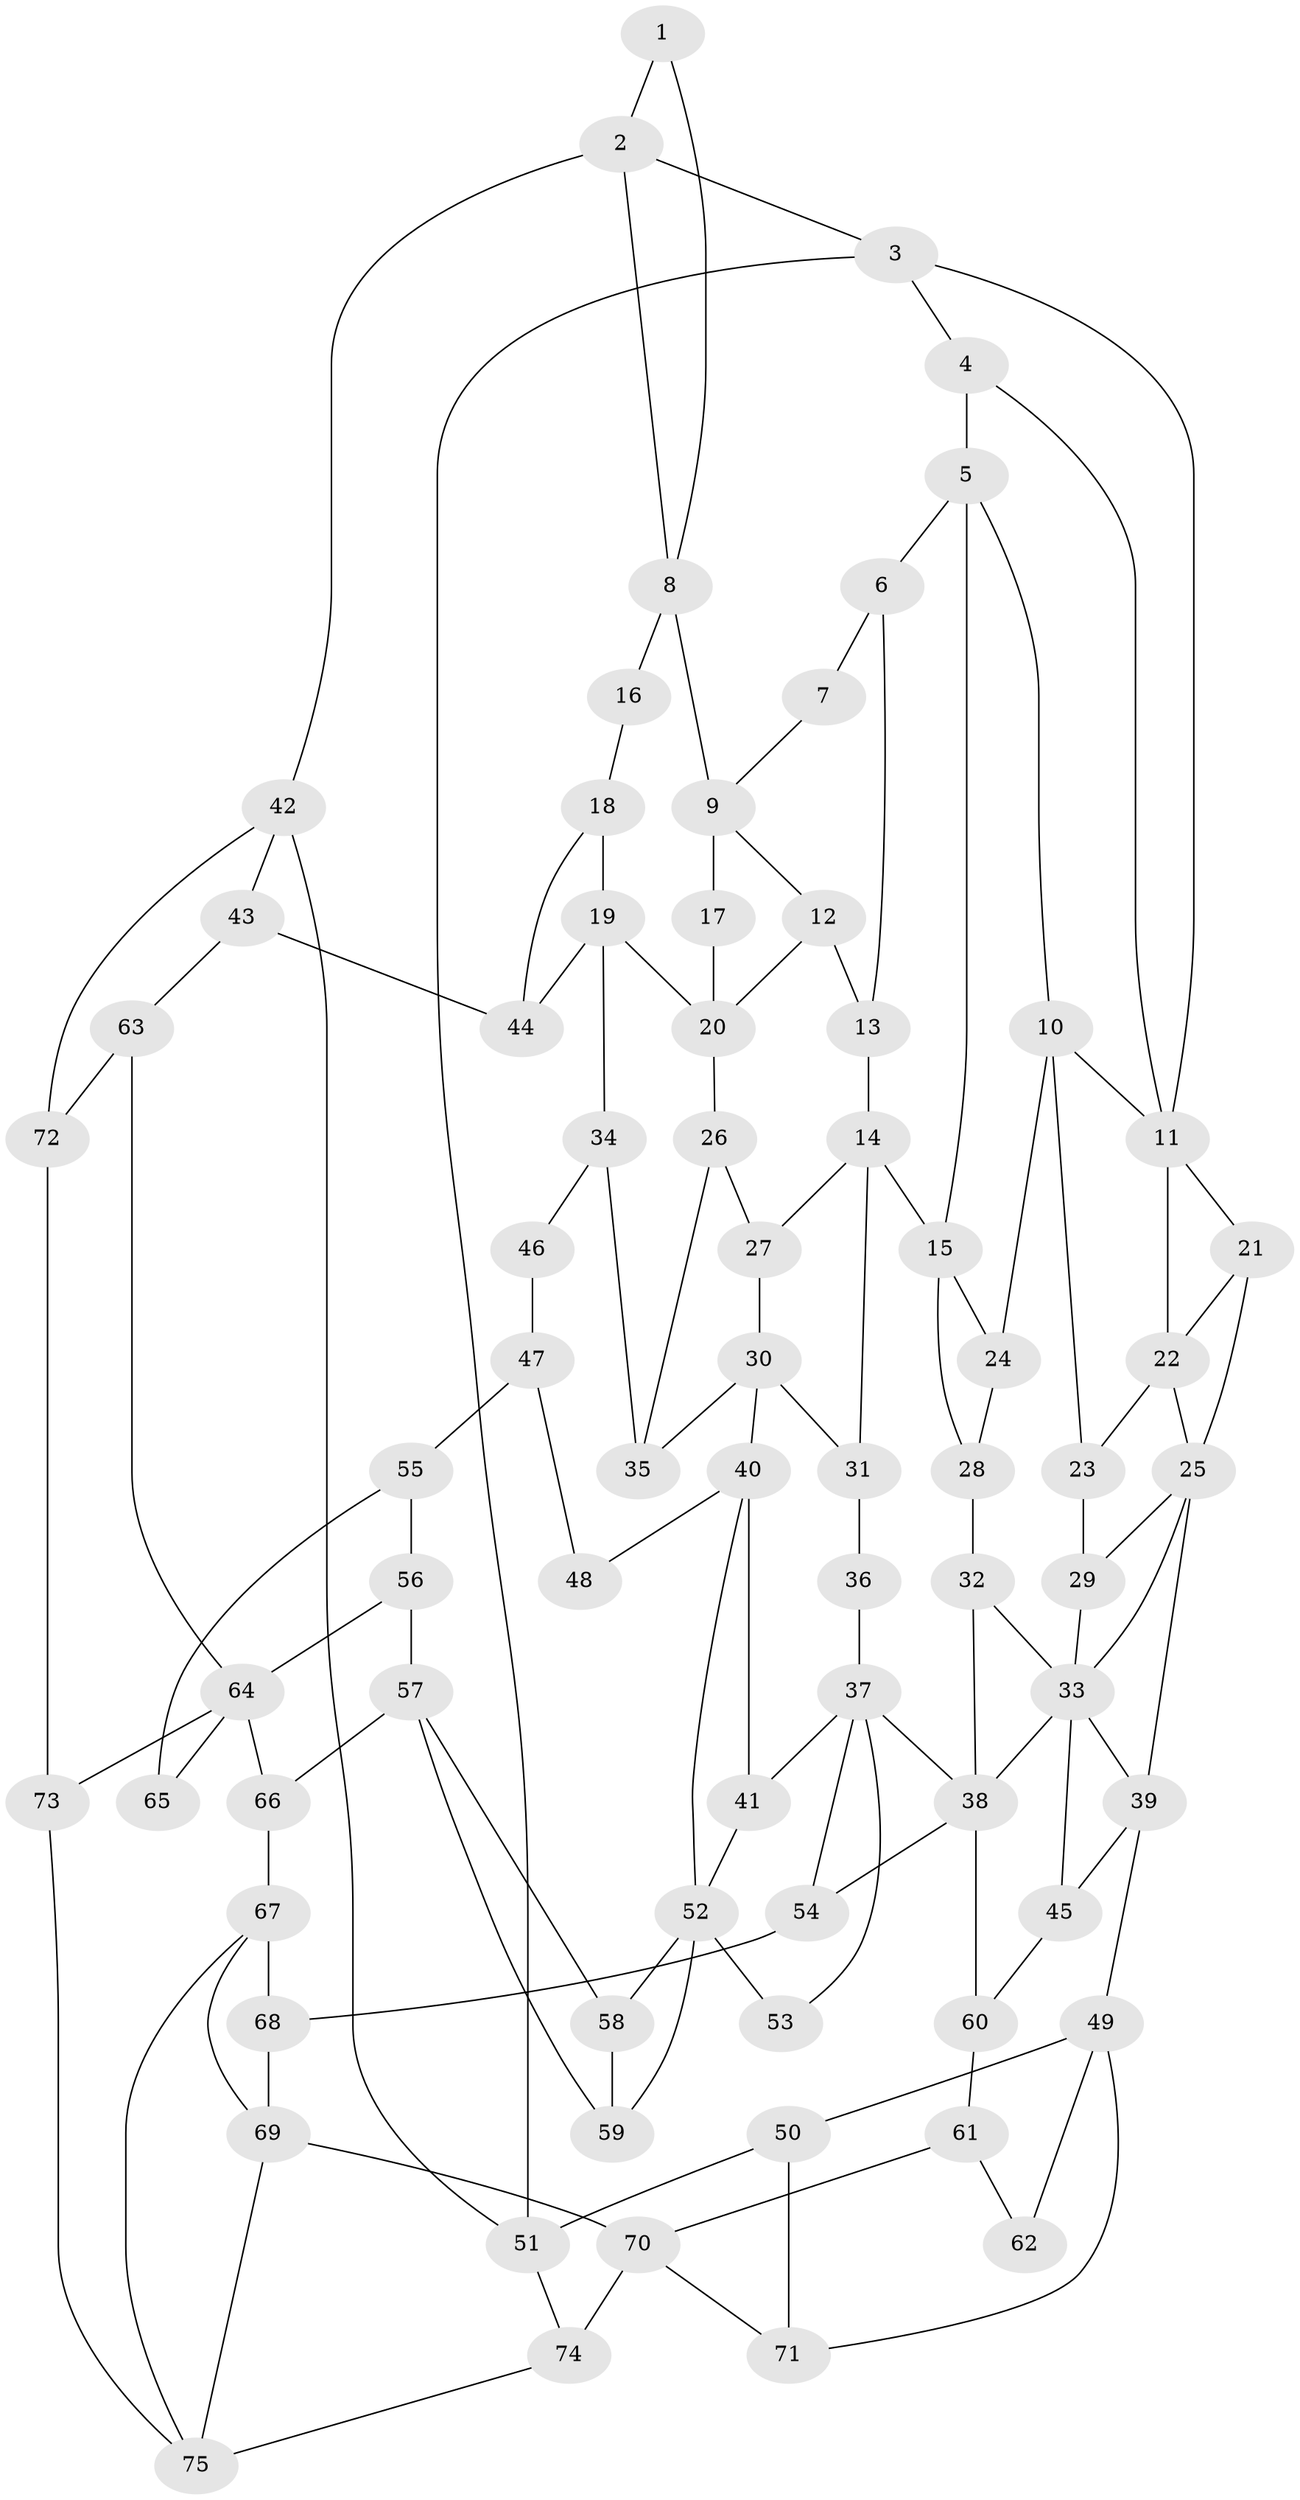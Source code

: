 // original degree distribution, {3: 0.013333333333333334, 6: 0.20666666666666667, 4: 0.22, 5: 0.56}
// Generated by graph-tools (version 1.1) at 2025/54/03/04/25 22:54:28]
// undirected, 75 vertices, 126 edges
graph export_dot {
  node [color=gray90,style=filled];
  1;
  2;
  3;
  4;
  5;
  6;
  7;
  8;
  9;
  10;
  11;
  12;
  13;
  14;
  15;
  16;
  17;
  18;
  19;
  20;
  21;
  22;
  23;
  24;
  25;
  26;
  27;
  28;
  29;
  30;
  31;
  32;
  33;
  34;
  35;
  36;
  37;
  38;
  39;
  40;
  41;
  42;
  43;
  44;
  45;
  46;
  47;
  48;
  49;
  50;
  51;
  52;
  53;
  54;
  55;
  56;
  57;
  58;
  59;
  60;
  61;
  62;
  63;
  64;
  65;
  66;
  67;
  68;
  69;
  70;
  71;
  72;
  73;
  74;
  75;
  1 -- 2 [weight=1.0];
  1 -- 8 [weight=1.0];
  2 -- 3 [weight=1.0];
  2 -- 8 [weight=1.0];
  2 -- 42 [weight=1.0];
  3 -- 4 [weight=1.0];
  3 -- 11 [weight=1.0];
  3 -- 51 [weight=1.0];
  4 -- 5 [weight=1.0];
  4 -- 11 [weight=1.0];
  5 -- 6 [weight=2.0];
  5 -- 10 [weight=1.0];
  5 -- 15 [weight=2.0];
  6 -- 7 [weight=2.0];
  6 -- 13 [weight=1.0];
  7 -- 9 [weight=1.0];
  8 -- 9 [weight=2.0];
  8 -- 16 [weight=2.0];
  9 -- 12 [weight=1.0];
  9 -- 17 [weight=2.0];
  10 -- 11 [weight=2.0];
  10 -- 23 [weight=1.0];
  10 -- 24 [weight=1.0];
  11 -- 21 [weight=1.0];
  11 -- 22 [weight=1.0];
  12 -- 13 [weight=1.0];
  12 -- 20 [weight=1.0];
  13 -- 14 [weight=1.0];
  14 -- 15 [weight=2.0];
  14 -- 27 [weight=1.0];
  14 -- 31 [weight=1.0];
  15 -- 24 [weight=1.0];
  15 -- 28 [weight=1.0];
  16 -- 18 [weight=1.0];
  17 -- 20 [weight=1.0];
  18 -- 19 [weight=1.0];
  18 -- 44 [weight=1.0];
  19 -- 20 [weight=2.0];
  19 -- 34 [weight=2.0];
  19 -- 44 [weight=1.0];
  20 -- 26 [weight=1.0];
  21 -- 22 [weight=1.0];
  21 -- 25 [weight=1.0];
  22 -- 23 [weight=1.0];
  22 -- 25 [weight=1.0];
  23 -- 29 [weight=1.0];
  24 -- 28 [weight=1.0];
  25 -- 29 [weight=1.0];
  25 -- 33 [weight=1.0];
  25 -- 39 [weight=1.0];
  26 -- 27 [weight=1.0];
  26 -- 35 [weight=1.0];
  27 -- 30 [weight=1.0];
  28 -- 32 [weight=1.0];
  29 -- 33 [weight=1.0];
  30 -- 31 [weight=1.0];
  30 -- 35 [weight=1.0];
  30 -- 40 [weight=2.0];
  31 -- 36 [weight=1.0];
  32 -- 33 [weight=1.0];
  32 -- 38 [weight=1.0];
  33 -- 38 [weight=1.0];
  33 -- 39 [weight=1.0];
  33 -- 45 [weight=1.0];
  34 -- 35 [weight=1.0];
  34 -- 46 [weight=2.0];
  36 -- 37 [weight=2.0];
  37 -- 38 [weight=1.0];
  37 -- 41 [weight=1.0];
  37 -- 53 [weight=1.0];
  37 -- 54 [weight=1.0];
  38 -- 54 [weight=1.0];
  38 -- 60 [weight=1.0];
  39 -- 45 [weight=2.0];
  39 -- 49 [weight=2.0];
  40 -- 41 [weight=1.0];
  40 -- 48 [weight=2.0];
  40 -- 52 [weight=1.0];
  41 -- 52 [weight=1.0];
  42 -- 43 [weight=1.0];
  42 -- 51 [weight=1.0];
  42 -- 72 [weight=1.0];
  43 -- 44 [weight=1.0];
  43 -- 63 [weight=1.0];
  45 -- 60 [weight=1.0];
  46 -- 47 [weight=1.0];
  47 -- 48 [weight=1.0];
  47 -- 55 [weight=1.0];
  49 -- 50 [weight=1.0];
  49 -- 62 [weight=2.0];
  49 -- 71 [weight=1.0];
  50 -- 51 [weight=1.0];
  50 -- 71 [weight=1.0];
  51 -- 74 [weight=1.0];
  52 -- 53 [weight=2.0];
  52 -- 58 [weight=1.0];
  52 -- 59 [weight=1.0];
  54 -- 68 [weight=1.0];
  55 -- 56 [weight=1.0];
  55 -- 65 [weight=1.0];
  56 -- 57 [weight=2.0];
  56 -- 64 [weight=1.0];
  57 -- 58 [weight=1.0];
  57 -- 59 [weight=1.0];
  57 -- 66 [weight=2.0];
  58 -- 59 [weight=1.0];
  60 -- 61 [weight=1.0];
  61 -- 62 [weight=1.0];
  61 -- 70 [weight=1.0];
  63 -- 64 [weight=1.0];
  63 -- 72 [weight=1.0];
  64 -- 65 [weight=2.0];
  64 -- 66 [weight=1.0];
  64 -- 73 [weight=1.0];
  66 -- 67 [weight=2.0];
  67 -- 68 [weight=1.0];
  67 -- 69 [weight=1.0];
  67 -- 75 [weight=1.0];
  68 -- 69 [weight=1.0];
  69 -- 70 [weight=2.0];
  69 -- 75 [weight=1.0];
  70 -- 71 [weight=1.0];
  70 -- 74 [weight=2.0];
  72 -- 73 [weight=1.0];
  73 -- 75 [weight=1.0];
  74 -- 75 [weight=1.0];
}
